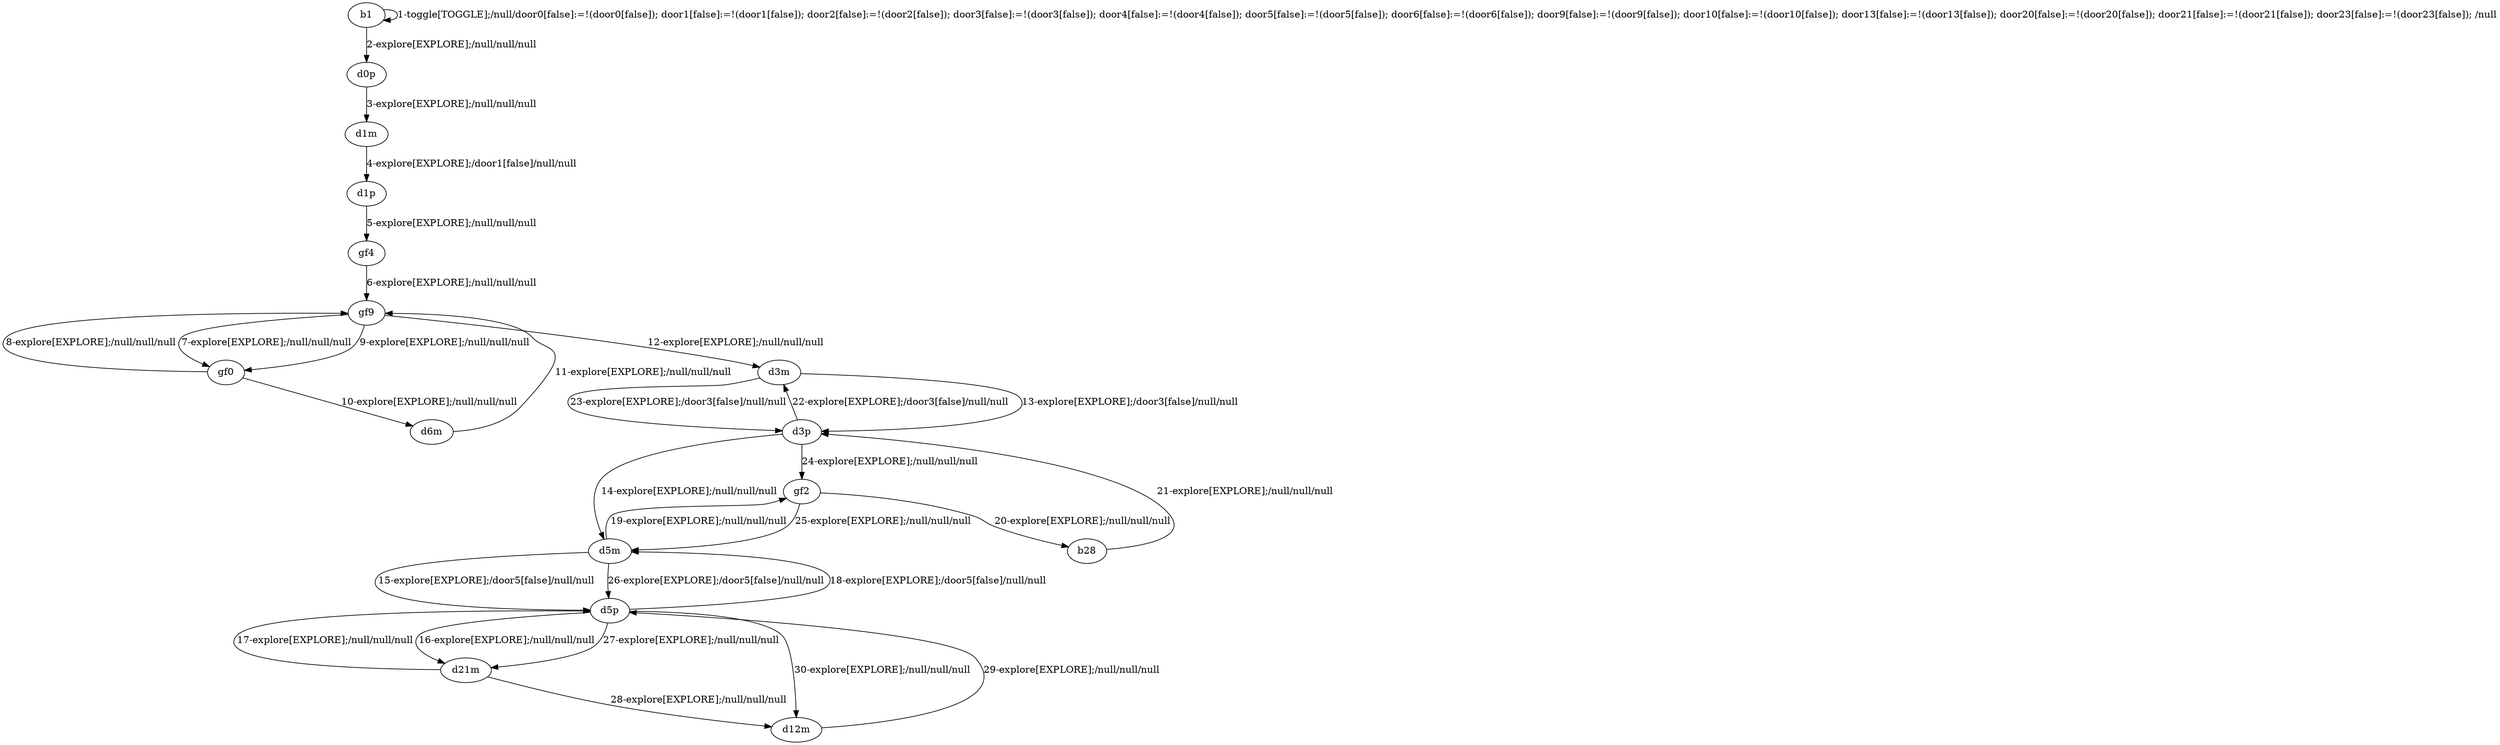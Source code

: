 # Total number of goals covered by this test: 1
# d21m --> d12m

digraph g {
"b1" -> "b1" [label = "1-toggle[TOGGLE];/null/door0[false]:=!(door0[false]); door1[false]:=!(door1[false]); door2[false]:=!(door2[false]); door3[false]:=!(door3[false]); door4[false]:=!(door4[false]); door5[false]:=!(door5[false]); door6[false]:=!(door6[false]); door9[false]:=!(door9[false]); door10[false]:=!(door10[false]); door13[false]:=!(door13[false]); door20[false]:=!(door20[false]); door21[false]:=!(door21[false]); door23[false]:=!(door23[false]); /null"];
"b1" -> "d0p" [label = "2-explore[EXPLORE];/null/null/null"];
"d0p" -> "d1m" [label = "3-explore[EXPLORE];/null/null/null"];
"d1m" -> "d1p" [label = "4-explore[EXPLORE];/door1[false]/null/null"];
"d1p" -> "gf4" [label = "5-explore[EXPLORE];/null/null/null"];
"gf4" -> "gf9" [label = "6-explore[EXPLORE];/null/null/null"];
"gf9" -> "gf0" [label = "7-explore[EXPLORE];/null/null/null"];
"gf0" -> "gf9" [label = "8-explore[EXPLORE];/null/null/null"];
"gf9" -> "gf0" [label = "9-explore[EXPLORE];/null/null/null"];
"gf0" -> "d6m" [label = "10-explore[EXPLORE];/null/null/null"];
"d6m" -> "gf9" [label = "11-explore[EXPLORE];/null/null/null"];
"gf9" -> "d3m" [label = "12-explore[EXPLORE];/null/null/null"];
"d3m" -> "d3p" [label = "13-explore[EXPLORE];/door3[false]/null/null"];
"d3p" -> "d5m" [label = "14-explore[EXPLORE];/null/null/null"];
"d5m" -> "d5p" [label = "15-explore[EXPLORE];/door5[false]/null/null"];
"d5p" -> "d21m" [label = "16-explore[EXPLORE];/null/null/null"];
"d21m" -> "d5p" [label = "17-explore[EXPLORE];/null/null/null"];
"d5p" -> "d5m" [label = "18-explore[EXPLORE];/door5[false]/null/null"];
"d5m" -> "gf2" [label = "19-explore[EXPLORE];/null/null/null"];
"gf2" -> "b28" [label = "20-explore[EXPLORE];/null/null/null"];
"b28" -> "d3p" [label = "21-explore[EXPLORE];/null/null/null"];
"d3p" -> "d3m" [label = "22-explore[EXPLORE];/door3[false]/null/null"];
"d3m" -> "d3p" [label = "23-explore[EXPLORE];/door3[false]/null/null"];
"d3p" -> "gf2" [label = "24-explore[EXPLORE];/null/null/null"];
"gf2" -> "d5m" [label = "25-explore[EXPLORE];/null/null/null"];
"d5m" -> "d5p" [label = "26-explore[EXPLORE];/door5[false]/null/null"];
"d5p" -> "d21m" [label = "27-explore[EXPLORE];/null/null/null"];
"d21m" -> "d12m" [label = "28-explore[EXPLORE];/null/null/null"];
"d12m" -> "d5p" [label = "29-explore[EXPLORE];/null/null/null"];
"d5p" -> "d12m" [label = "30-explore[EXPLORE];/null/null/null"];
}